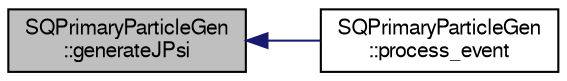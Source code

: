 digraph "SQPrimaryParticleGen::generateJPsi"
{
  bgcolor="transparent";
  edge [fontname="FreeSans",fontsize="10",labelfontname="FreeSans",labelfontsize="10"];
  node [fontname="FreeSans",fontsize="10",shape=record];
  rankdir="LR";
  Node1 [label="SQPrimaryParticleGen\l::generateJPsi",height=0.2,width=0.4,color="black", fillcolor="grey75", style="filled" fontcolor="black"];
  Node1 -> Node2 [dir="back",color="midnightblue",fontsize="10",style="solid",fontname="FreeSans"];
  Node2 [label="SQPrimaryParticleGen\l::process_event",height=0.2,width=0.4,color="black",URL="$d4/d06/classSQPrimaryParticleGen.html#a405112dedb0671ec479a1286faca433b"];
}
